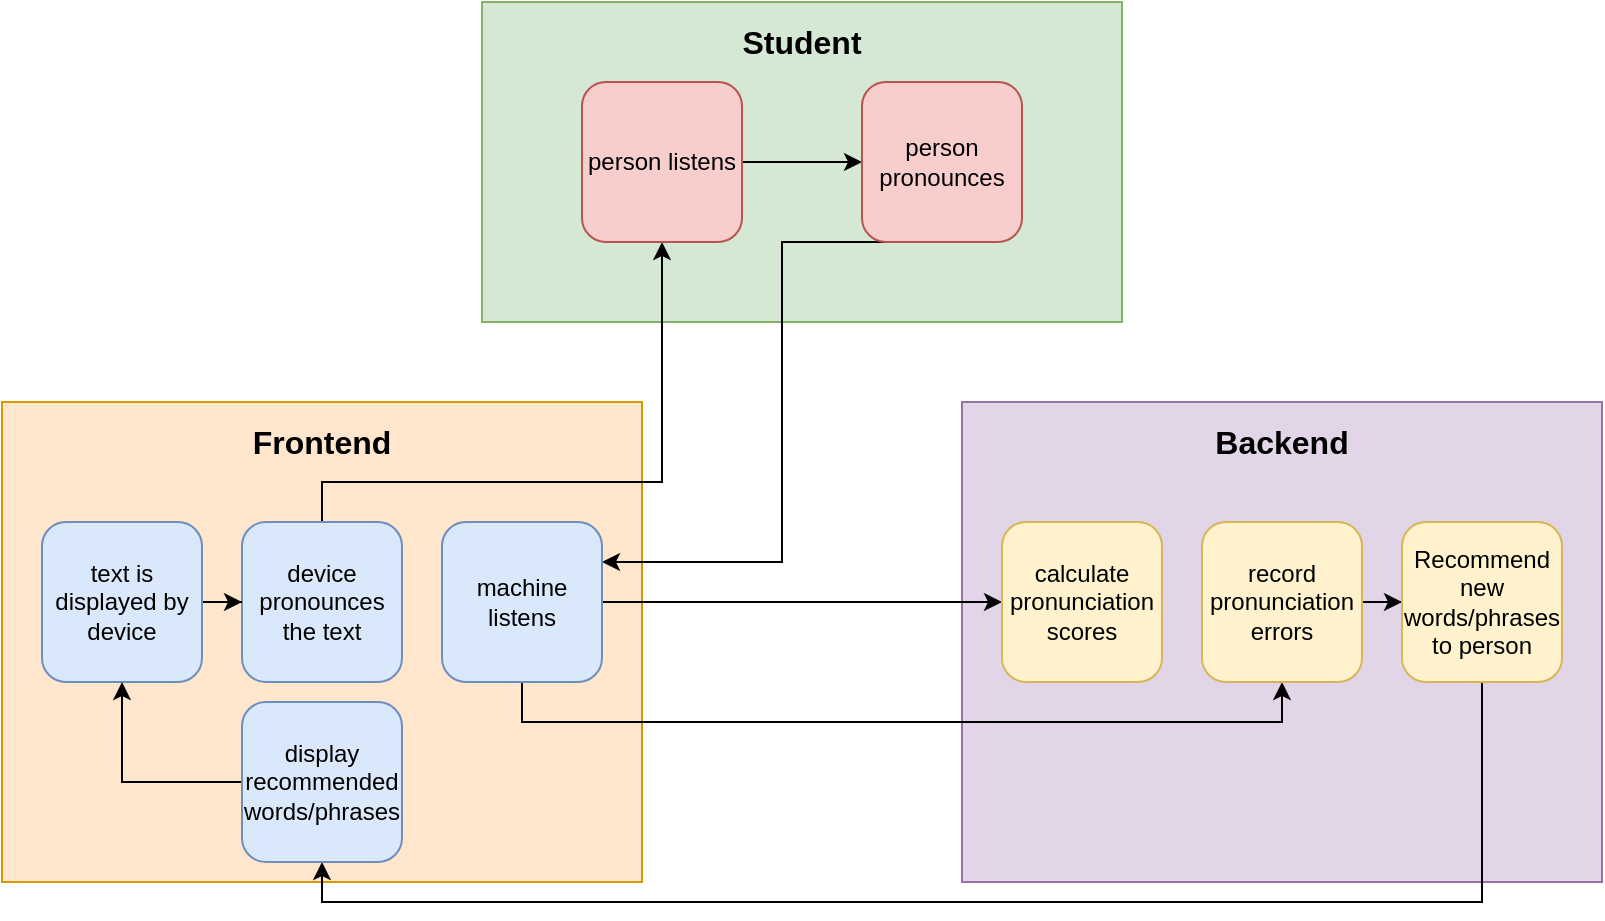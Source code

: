 <mxfile version="13.7.3" type="device"><diagram id="ROvJ1E6fXr8LwmIXp7KM" name="Page-1"><mxGraphModel dx="1024" dy="592" grid="1" gridSize="10" guides="1" tooltips="1" connect="1" arrows="1" fold="1" page="1" pageScale="1" pageWidth="1169" pageHeight="827" math="0" shadow="0"><root><mxCell id="0"/><mxCell id="1" parent="0"/><mxCell id="xvBuG58Y1Z2C1eUQaIZa-19" value="" style="rounded=0;whiteSpace=wrap;html=1;fillColor=#e1d5e7;strokeColor=#9673a6;" vertex="1" parent="1"><mxGeometry x="640" y="200" width="320" height="240" as="geometry"/></mxCell><mxCell id="xvBuG58Y1Z2C1eUQaIZa-17" value="" style="rounded=0;whiteSpace=wrap;html=1;fillColor=#d5e8d4;strokeColor=#82b366;" vertex="1" parent="1"><mxGeometry x="400" width="320" height="160" as="geometry"/></mxCell><mxCell id="xvBuG58Y1Z2C1eUQaIZa-15" value="" style="rounded=0;whiteSpace=wrap;html=1;fillColor=#ffe6cc;strokeColor=#d79b00;" vertex="1" parent="1"><mxGeometry x="160" y="200" width="320" height="240" as="geometry"/></mxCell><mxCell id="xvBuG58Y1Z2C1eUQaIZa-22" style="edgeStyle=orthogonalEdgeStyle;rounded=0;orthogonalLoop=1;jettySize=auto;html=1;entryX=0.5;entryY=1;entryDx=0;entryDy=0;" edge="1" parent="1" source="xvBuG58Y1Z2C1eUQaIZa-1" target="xvBuG58Y1Z2C1eUQaIZa-2"><mxGeometry relative="1" as="geometry"><Array as="points"><mxPoint x="320" y="240"/><mxPoint x="490" y="240"/></Array></mxGeometry></mxCell><mxCell id="xvBuG58Y1Z2C1eUQaIZa-1" value="device pronounces the text" style="rounded=1;whiteSpace=wrap;html=1;fillColor=#dae8fc;strokeColor=#6c8ebf;" vertex="1" parent="1"><mxGeometry x="280" y="260" width="80" height="80" as="geometry"/></mxCell><mxCell id="xvBuG58Y1Z2C1eUQaIZa-23" style="edgeStyle=orthogonalEdgeStyle;rounded=0;orthogonalLoop=1;jettySize=auto;html=1;" edge="1" parent="1" source="xvBuG58Y1Z2C1eUQaIZa-2" target="xvBuG58Y1Z2C1eUQaIZa-3"><mxGeometry relative="1" as="geometry"/></mxCell><mxCell id="xvBuG58Y1Z2C1eUQaIZa-2" value="person listens" style="rounded=1;whiteSpace=wrap;html=1;fillColor=#f8cecc;strokeColor=#b85450;" vertex="1" parent="1"><mxGeometry x="450" y="40" width="80" height="80" as="geometry"/></mxCell><mxCell id="xvBuG58Y1Z2C1eUQaIZa-25" style="edgeStyle=orthogonalEdgeStyle;rounded=0;orthogonalLoop=1;jettySize=auto;html=1;exitX=0.25;exitY=1;exitDx=0;exitDy=0;entryX=1;entryY=0.25;entryDx=0;entryDy=0;" edge="1" parent="1" source="xvBuG58Y1Z2C1eUQaIZa-3" target="xvBuG58Y1Z2C1eUQaIZa-5"><mxGeometry relative="1" as="geometry"><Array as="points"><mxPoint x="550" y="120"/><mxPoint x="550" y="280"/></Array></mxGeometry></mxCell><mxCell id="xvBuG58Y1Z2C1eUQaIZa-3" value="person pronounces" style="rounded=1;whiteSpace=wrap;html=1;fillColor=#f8cecc;strokeColor=#b85450;" vertex="1" parent="1"><mxGeometry x="590" y="40" width="80" height="80" as="geometry"/></mxCell><mxCell id="xvBuG58Y1Z2C1eUQaIZa-26" style="edgeStyle=orthogonalEdgeStyle;rounded=0;orthogonalLoop=1;jettySize=auto;html=1;entryX=0;entryY=0.5;entryDx=0;entryDy=0;" edge="1" parent="1" source="xvBuG58Y1Z2C1eUQaIZa-5" target="xvBuG58Y1Z2C1eUQaIZa-6"><mxGeometry relative="1" as="geometry"/></mxCell><mxCell id="xvBuG58Y1Z2C1eUQaIZa-27" style="edgeStyle=orthogonalEdgeStyle;rounded=0;orthogonalLoop=1;jettySize=auto;html=1;entryX=0.5;entryY=1;entryDx=0;entryDy=0;" edge="1" parent="1" source="xvBuG58Y1Z2C1eUQaIZa-5" target="xvBuG58Y1Z2C1eUQaIZa-7"><mxGeometry relative="1" as="geometry"><Array as="points"><mxPoint x="420" y="360"/><mxPoint x="800" y="360"/></Array></mxGeometry></mxCell><mxCell id="xvBuG58Y1Z2C1eUQaIZa-5" value="machine listens" style="rounded=1;whiteSpace=wrap;html=1;fillColor=#dae8fc;strokeColor=#6c8ebf;" vertex="1" parent="1"><mxGeometry x="380" y="260" width="80" height="80" as="geometry"/></mxCell><mxCell id="xvBuG58Y1Z2C1eUQaIZa-6" value="calculate pronunciation&lt;br&gt;scores" style="rounded=1;whiteSpace=wrap;html=1;fillColor=#fff2cc;strokeColor=#d6b656;" vertex="1" parent="1"><mxGeometry x="660" y="260" width="80" height="80" as="geometry"/></mxCell><mxCell id="xvBuG58Y1Z2C1eUQaIZa-29" style="edgeStyle=orthogonalEdgeStyle;rounded=0;orthogonalLoop=1;jettySize=auto;html=1;entryX=0;entryY=0.5;entryDx=0;entryDy=0;" edge="1" parent="1" source="xvBuG58Y1Z2C1eUQaIZa-7" target="xvBuG58Y1Z2C1eUQaIZa-8"><mxGeometry relative="1" as="geometry"/></mxCell><mxCell id="xvBuG58Y1Z2C1eUQaIZa-7" value="record pronunciation errors" style="rounded=1;whiteSpace=wrap;html=1;fillColor=#fff2cc;strokeColor=#d6b656;" vertex="1" parent="1"><mxGeometry x="760" y="260" width="80" height="80" as="geometry"/></mxCell><mxCell id="xvBuG58Y1Z2C1eUQaIZa-31" style="edgeStyle=orthogonalEdgeStyle;rounded=0;orthogonalLoop=1;jettySize=auto;html=1;entryX=0.5;entryY=1;entryDx=0;entryDy=0;" edge="1" parent="1" source="xvBuG58Y1Z2C1eUQaIZa-8" target="xvBuG58Y1Z2C1eUQaIZa-30"><mxGeometry relative="1" as="geometry"><Array as="points"><mxPoint x="900" y="450"/><mxPoint x="320" y="450"/></Array></mxGeometry></mxCell><mxCell id="xvBuG58Y1Z2C1eUQaIZa-8" value="Recommend new words/phrases to person" style="rounded=1;whiteSpace=wrap;html=1;fillColor=#fff2cc;strokeColor=#d6b656;" vertex="1" parent="1"><mxGeometry x="860" y="260" width="80" height="80" as="geometry"/></mxCell><mxCell id="xvBuG58Y1Z2C1eUQaIZa-16" value="&lt;b&gt;&lt;font style=&quot;font-size: 16px&quot;&gt;Frontend&lt;/font&gt;&lt;/b&gt;" style="text;html=1;strokeColor=none;fillColor=none;align=center;verticalAlign=middle;whiteSpace=wrap;rounded=0;" vertex="1" parent="1"><mxGeometry x="170" y="210" width="300" height="20" as="geometry"/></mxCell><mxCell id="xvBuG58Y1Z2C1eUQaIZa-21" style="edgeStyle=orthogonalEdgeStyle;rounded=0;orthogonalLoop=1;jettySize=auto;html=1;entryX=0;entryY=0.5;entryDx=0;entryDy=0;" edge="1" parent="1" source="xvBuG58Y1Z2C1eUQaIZa-4" target="xvBuG58Y1Z2C1eUQaIZa-1"><mxGeometry relative="1" as="geometry"/></mxCell><mxCell id="xvBuG58Y1Z2C1eUQaIZa-4" value="text is displayed by device" style="rounded=1;whiteSpace=wrap;html=1;fillColor=#dae8fc;strokeColor=#6c8ebf;" vertex="1" parent="1"><mxGeometry x="180" y="260" width="80" height="80" as="geometry"/></mxCell><mxCell id="xvBuG58Y1Z2C1eUQaIZa-18" value="&lt;font style=&quot;font-size: 16px&quot;&gt;&lt;b&gt;Student&lt;/b&gt;&lt;/font&gt;" style="text;html=1;strokeColor=none;fillColor=none;align=center;verticalAlign=middle;whiteSpace=wrap;rounded=0;" vertex="1" parent="1"><mxGeometry x="410" y="10" width="300" height="20" as="geometry"/></mxCell><mxCell id="xvBuG58Y1Z2C1eUQaIZa-20" value="&lt;b&gt;&lt;font style=&quot;font-size: 16px&quot;&gt;Backend&lt;/font&gt;&lt;/b&gt;" style="text;html=1;strokeColor=none;fillColor=none;align=center;verticalAlign=middle;whiteSpace=wrap;rounded=0;" vertex="1" parent="1"><mxGeometry x="650" y="210" width="300" height="20" as="geometry"/></mxCell><mxCell id="xvBuG58Y1Z2C1eUQaIZa-32" style="edgeStyle=orthogonalEdgeStyle;rounded=0;orthogonalLoop=1;jettySize=auto;html=1;entryX=0.5;entryY=1;entryDx=0;entryDy=0;" edge="1" parent="1" source="xvBuG58Y1Z2C1eUQaIZa-30" target="xvBuG58Y1Z2C1eUQaIZa-4"><mxGeometry relative="1" as="geometry"/></mxCell><mxCell id="xvBuG58Y1Z2C1eUQaIZa-30" value="display recommended words/phrases" style="rounded=1;whiteSpace=wrap;html=1;fillColor=#dae8fc;strokeColor=#6c8ebf;" vertex="1" parent="1"><mxGeometry x="280" y="350" width="80" height="80" as="geometry"/></mxCell></root></mxGraphModel></diagram></mxfile>
